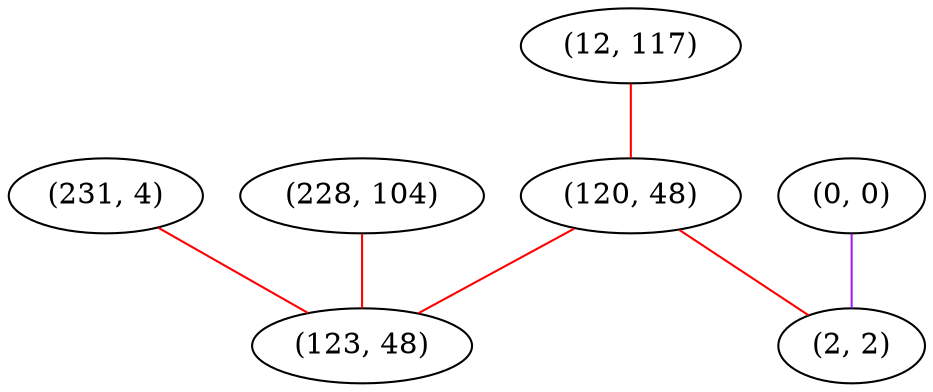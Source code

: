 graph "" {
"(12, 117)";
"(231, 4)";
"(0, 0)";
"(228, 104)";
"(120, 48)";
"(123, 48)";
"(2, 2)";
"(12, 117)" -- "(120, 48)"  [color=red, key=0, weight=1];
"(231, 4)" -- "(123, 48)"  [color=red, key=0, weight=1];
"(0, 0)" -- "(2, 2)"  [color=purple, key=0, weight=4];
"(228, 104)" -- "(123, 48)"  [color=red, key=0, weight=1];
"(120, 48)" -- "(123, 48)"  [color=red, key=0, weight=1];
"(120, 48)" -- "(2, 2)"  [color=red, key=0, weight=1];
}
